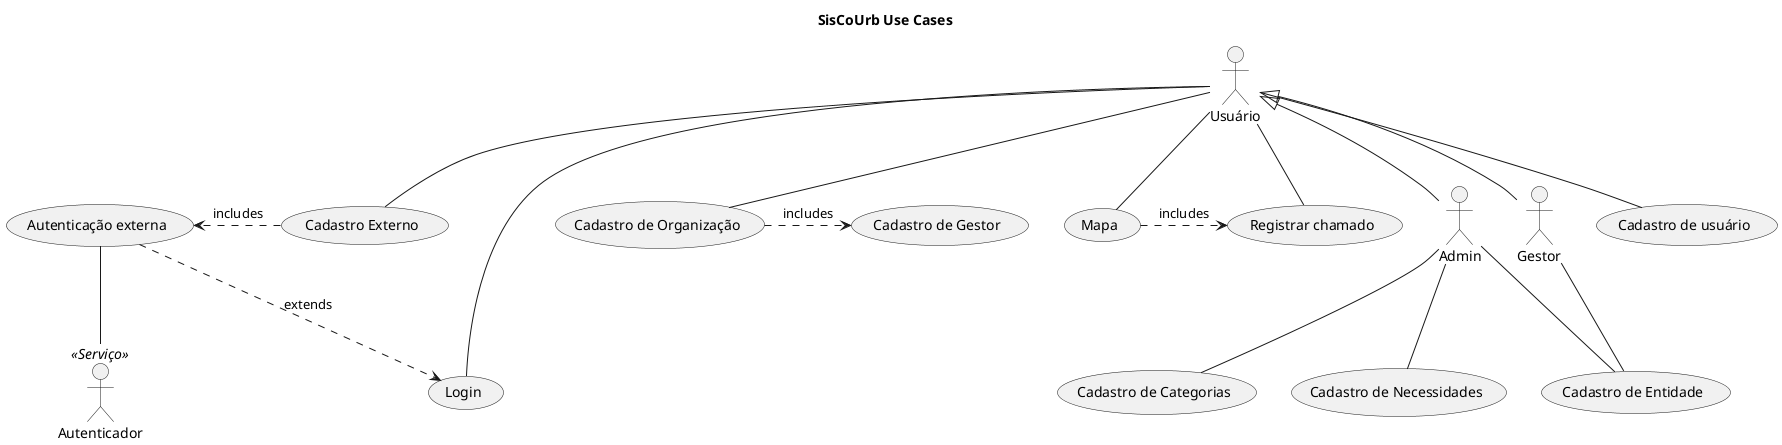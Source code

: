 @startuml

title SisCoUrb Use Cases

:Usuário:
:Admin:
:Gestor:
:Autenticador: <<Serviço>>

Usuário <|-- Admin
Usuário <|-- Gestor

Usuário --- (Login)
(Autenticação externa) .> (Login) : extends
(Autenticação externa) -- Autenticador

(Cadastro Externo) .> (Autenticação externa) : includes

Usuário -- (Cadastro de usuário)
Usuário -- (Cadastro Externo)

(Cadastro de Organização) .> (Cadastro de Gestor)  : includes
Usuário -- (Cadastro de Organização)

Admin -- (Cadastro de Entidade)
Gestor -- (Cadastro de Entidade)

Admin -- (Cadastro de Categorias)
Admin -- (Cadastro de Necessidades)

Usuário -- (Registrar chamado)

Usuário -- (Mapa)
(Mapa) .> (Registrar chamado) : includes

@enduml